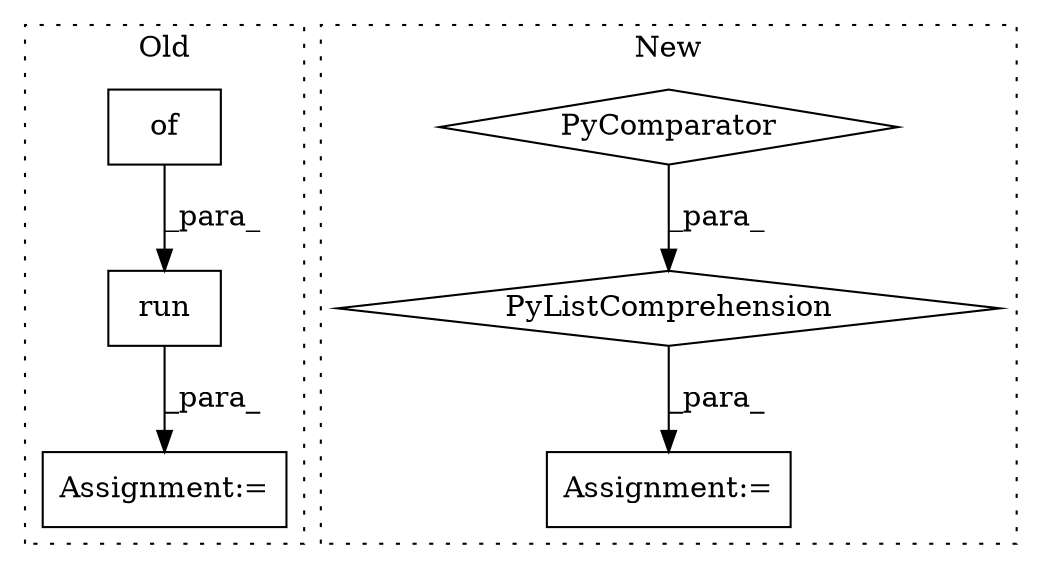 digraph G {
subgraph cluster0 {
1 [label="run" a="32" s="2273,2320" l="4,1" shape="box"];
5 [label="of" a="32" s="2296,2319" l="3,1" shape="box"];
6 [label="Assignment:=" a="7" s="2404,2502" l="61,2" shape="box"];
label = "Old";
style="dotted";
}
subgraph cluster1 {
2 [label="PyComparator" a="113" s="2458" l="25" shape="diamond"];
3 [label="PyListComprehension" a="109" s="2282" l="209" shape="diamond"];
4 [label="Assignment:=" a="7" s="2520,2628" l="57,2" shape="box"];
label = "New";
style="dotted";
}
1 -> 6 [label="_para_"];
2 -> 3 [label="_para_"];
3 -> 4 [label="_para_"];
5 -> 1 [label="_para_"];
}